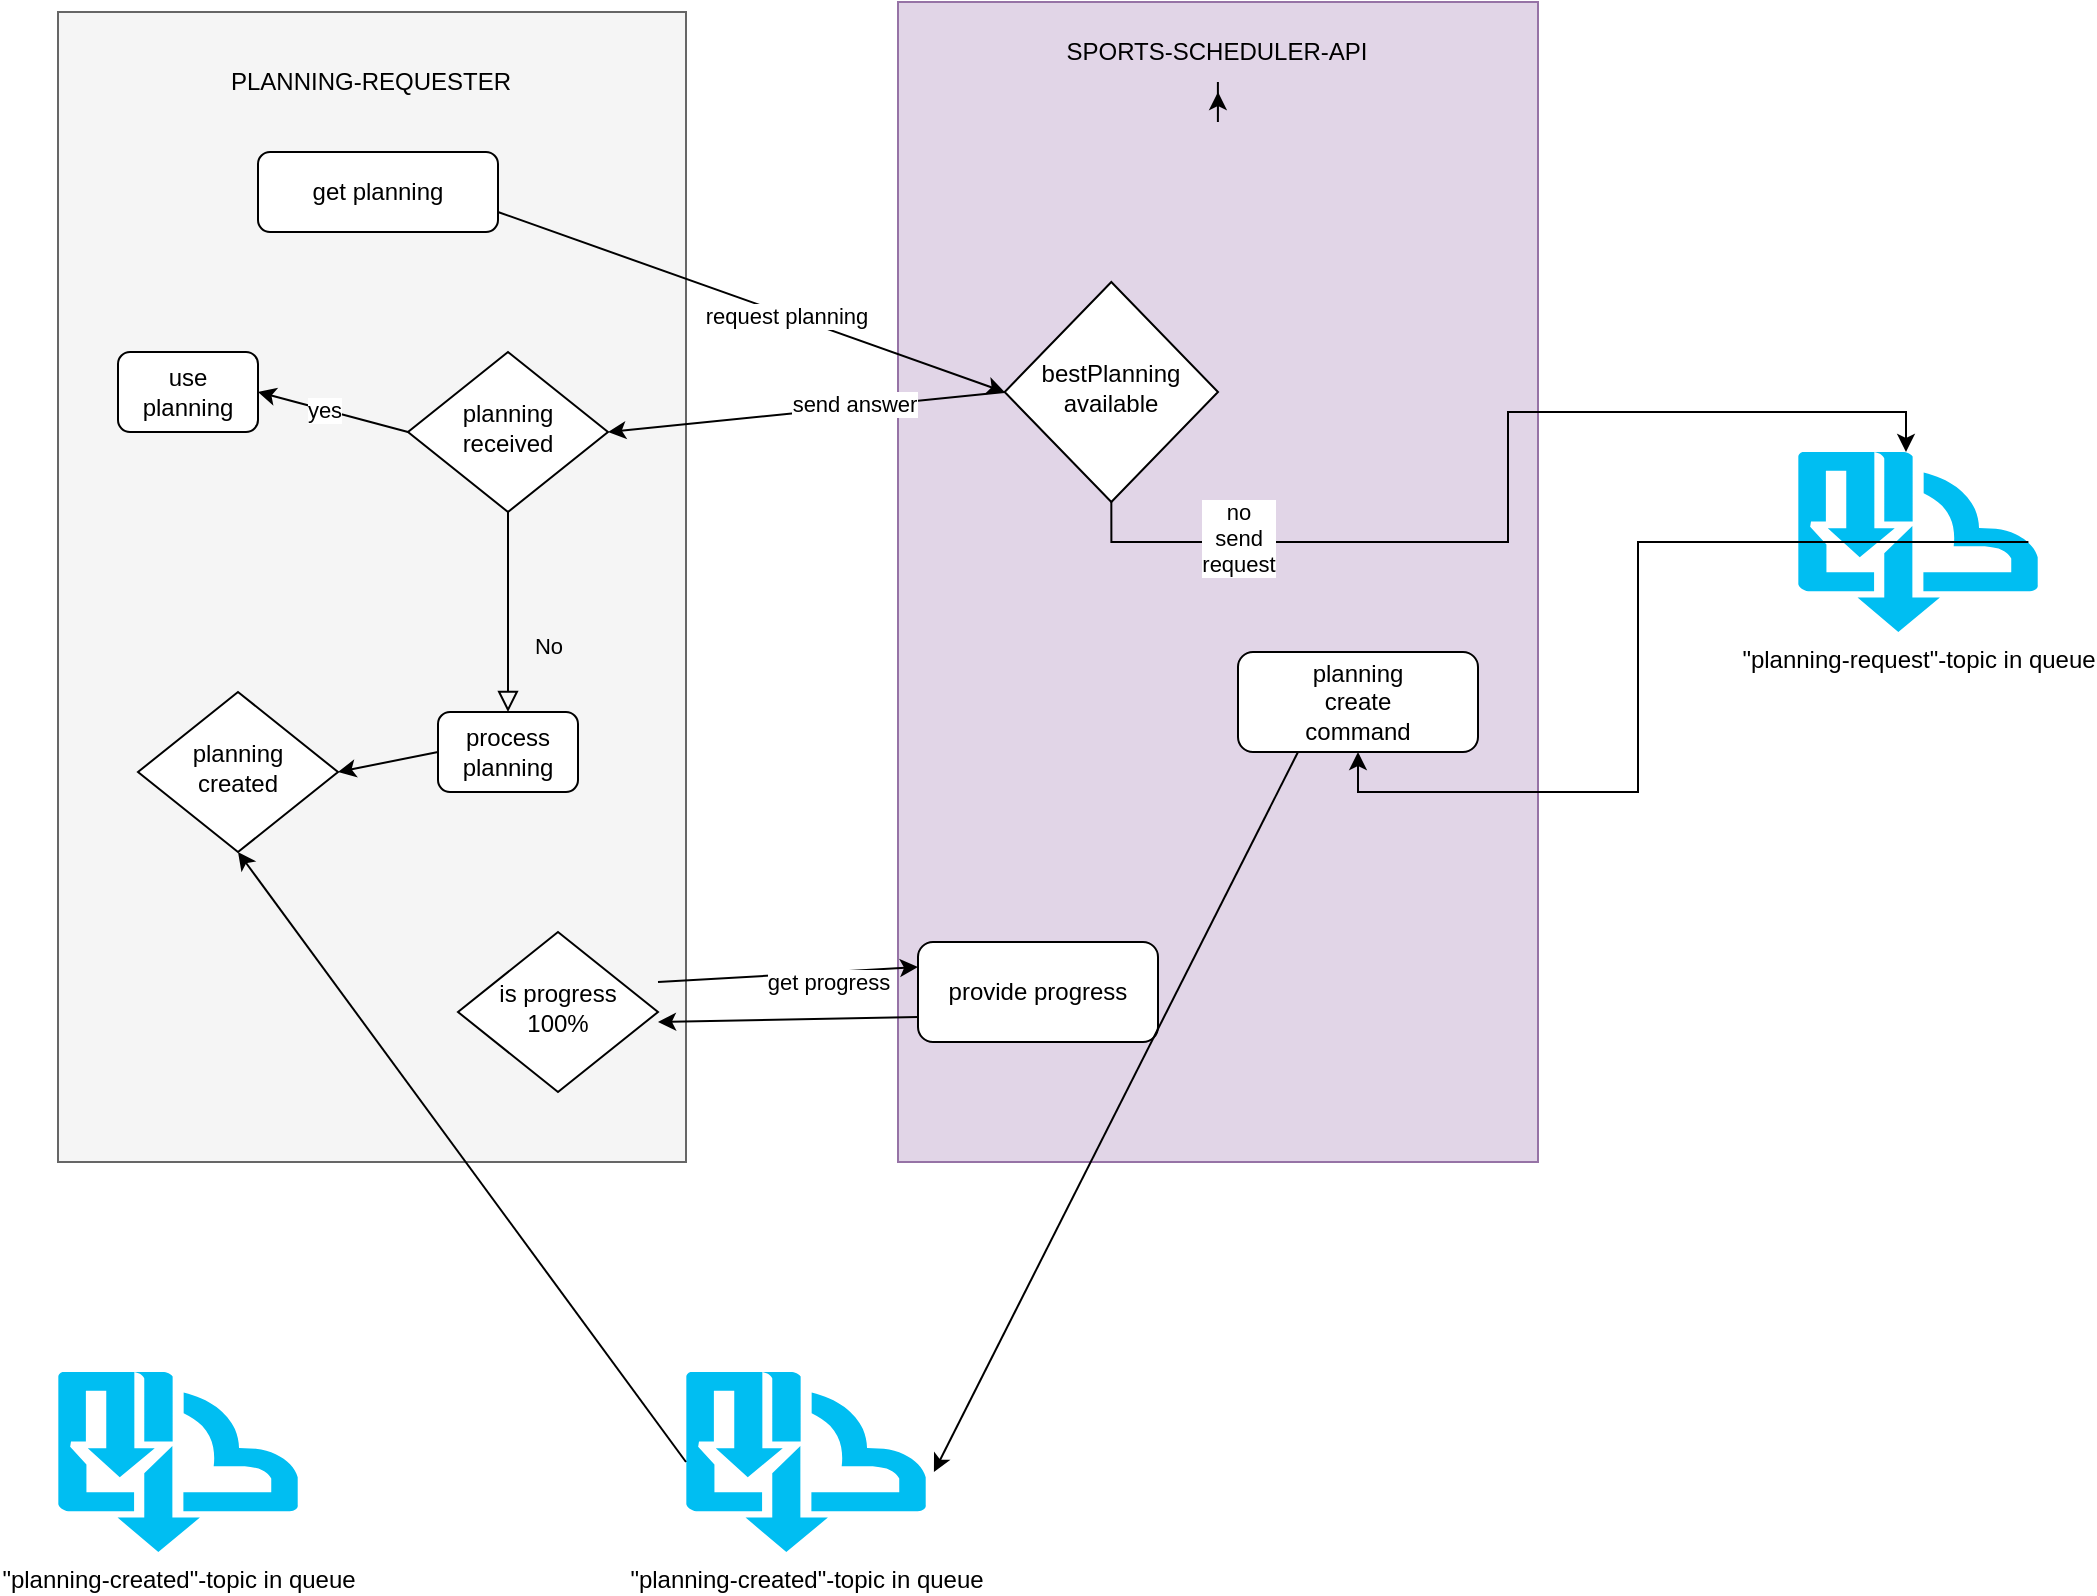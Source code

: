 <mxfile version="22.1.11" type="github">
  <diagram id="C5RBs43oDa-KdzZeNtuy" name="Page-1">
    <mxGraphModel dx="1373" dy="756" grid="1" gridSize="10" guides="1" tooltips="1" connect="1" arrows="1" fold="1" page="1" pageScale="1" pageWidth="827" pageHeight="1169" math="0" shadow="0">
      <root>
        <mxCell id="WIyWlLk6GJQsqaUBKTNV-0" />
        <mxCell id="WIyWlLk6GJQsqaUBKTNV-1" parent="WIyWlLk6GJQsqaUBKTNV-0" />
        <mxCell id="13oA7SEDSkNbHaSKGy5j-3" value="" style="group;fillColor=#f5f5f5;fontColor=#333333;strokeColor=#666666;" vertex="1" connectable="0" parent="WIyWlLk6GJQsqaUBKTNV-1">
          <mxGeometry x="40" y="30" width="314" height="575" as="geometry" />
        </mxCell>
        <mxCell id="WIyWlLk6GJQsqaUBKTNV-3" value="get planning" style="rounded=1;whiteSpace=wrap;html=1;fontSize=12;glass=0;strokeWidth=1;shadow=0;" parent="13oA7SEDSkNbHaSKGy5j-3" vertex="1">
          <mxGeometry x="100" y="70" width="120" height="40" as="geometry" />
        </mxCell>
        <mxCell id="WIyWlLk6GJQsqaUBKTNV-10" value="planning received" style="rhombus;whiteSpace=wrap;html=1;shadow=0;fontFamily=Helvetica;fontSize=12;align=center;strokeWidth=1;spacing=6;spacingTop=-4;" parent="13oA7SEDSkNbHaSKGy5j-3" vertex="1">
          <mxGeometry x="175" y="170" width="100" height="80" as="geometry" />
        </mxCell>
        <mxCell id="WIyWlLk6GJQsqaUBKTNV-8" value="No" style="rounded=0;html=1;jettySize=auto;orthogonalLoop=1;fontSize=11;endArrow=block;endFill=0;endSize=8;strokeWidth=1;shadow=0;labelBackgroundColor=none;edgeStyle=orthogonalEdgeStyle;entryX=0.5;entryY=0;entryDx=0;entryDy=0;" parent="13oA7SEDSkNbHaSKGy5j-3" source="WIyWlLk6GJQsqaUBKTNV-10" target="13oA7SEDSkNbHaSKGy5j-49" edge="1">
          <mxGeometry x="0.333" y="20" relative="1" as="geometry">
            <mxPoint as="offset" />
            <mxPoint x="240" y="350" as="targetPoint" />
          </mxGeometry>
        </mxCell>
        <mxCell id="13oA7SEDSkNbHaSKGy5j-9" value="PLANNING-REQUESTER" style="text;strokeColor=none;align=center;fillColor=none;html=1;verticalAlign=middle;whiteSpace=wrap;rounded=0;" vertex="1" parent="13oA7SEDSkNbHaSKGy5j-3">
          <mxGeometry x="65.33" y="20" width="183.34" height="30" as="geometry" />
        </mxCell>
        <mxCell id="13oA7SEDSkNbHaSKGy5j-42" value="is progress 100%" style="rhombus;whiteSpace=wrap;html=1;shadow=0;fontFamily=Helvetica;fontSize=12;align=center;strokeWidth=1;spacing=6;spacingTop=-4;" vertex="1" parent="13oA7SEDSkNbHaSKGy5j-3">
          <mxGeometry x="200" y="460" width="100" height="80" as="geometry" />
        </mxCell>
        <mxCell id="13oA7SEDSkNbHaSKGy5j-49" value="process planning" style="rounded=1;whiteSpace=wrap;html=1;fontSize=12;glass=0;strokeWidth=1;shadow=0;" vertex="1" parent="13oA7SEDSkNbHaSKGy5j-3">
          <mxGeometry x="190" y="350" width="70" height="40" as="geometry" />
        </mxCell>
        <mxCell id="13oA7SEDSkNbHaSKGy5j-51" value="planning&lt;br&gt;created" style="rhombus;whiteSpace=wrap;html=1;shadow=0;fontFamily=Helvetica;fontSize=12;align=center;strokeWidth=1;spacing=6;spacingTop=-4;" vertex="1" parent="13oA7SEDSkNbHaSKGy5j-3">
          <mxGeometry x="40" y="340" width="100" height="80" as="geometry" />
        </mxCell>
        <mxCell id="13oA7SEDSkNbHaSKGy5j-52" value="" style="endArrow=classic;html=1;rounded=0;entryX=1;entryY=0.5;entryDx=0;entryDy=0;exitX=0;exitY=0.5;exitDx=0;exitDy=0;" edge="1" parent="13oA7SEDSkNbHaSKGy5j-3" source="13oA7SEDSkNbHaSKGy5j-49" target="13oA7SEDSkNbHaSKGy5j-51">
          <mxGeometry width="50" height="50" relative="1" as="geometry">
            <mxPoint x="350" y="430" as="sourcePoint" />
            <mxPoint x="400" y="380" as="targetPoint" />
          </mxGeometry>
        </mxCell>
        <mxCell id="13oA7SEDSkNbHaSKGy5j-4" value="" style="group;fillColor=#e1d5e7;strokeColor=#9673a6;" vertex="1" connectable="0" parent="WIyWlLk6GJQsqaUBKTNV-1">
          <mxGeometry x="460" y="25" width="320" height="580" as="geometry" />
        </mxCell>
        <mxCell id="WIyWlLk6GJQsqaUBKTNV-6" value="bestPlanning available" style="rhombus;whiteSpace=wrap;html=1;shadow=0;fontFamily=Helvetica;fontSize=12;align=center;strokeWidth=1;spacing=6;spacingTop=-4;" parent="13oA7SEDSkNbHaSKGy5j-4" vertex="1">
          <mxGeometry x="53.33" y="140" width="106.67" height="110" as="geometry" />
        </mxCell>
        <mxCell id="13oA7SEDSkNbHaSKGy5j-1" value="planning&lt;br&gt;create&lt;br&gt;command" style="rounded=1;whiteSpace=wrap;html=1;fontSize=12;glass=0;strokeWidth=1;shadow=0;" vertex="1" parent="13oA7SEDSkNbHaSKGy5j-4">
          <mxGeometry x="170" y="325" width="120" height="50" as="geometry" />
        </mxCell>
        <mxCell id="13oA7SEDSkNbHaSKGy5j-8" style="edgeStyle=orthogonalEdgeStyle;rounded=0;orthogonalLoop=1;jettySize=auto;html=1;" edge="1" parent="13oA7SEDSkNbHaSKGy5j-4" source="13oA7SEDSkNbHaSKGy5j-7">
          <mxGeometry relative="1" as="geometry">
            <mxPoint x="160" y="45" as="targetPoint" />
          </mxGeometry>
        </mxCell>
        <mxCell id="13oA7SEDSkNbHaSKGy5j-7" value="SPORTS-SCHEDULER-API" style="text;strokeColor=none;align=center;fillColor=none;html=1;verticalAlign=middle;whiteSpace=wrap;rounded=0;" vertex="1" parent="13oA7SEDSkNbHaSKGy5j-4">
          <mxGeometry x="68.33" y="10" width="183.34" height="30" as="geometry" />
        </mxCell>
        <mxCell id="13oA7SEDSkNbHaSKGy5j-20" value="provide progress" style="rounded=1;whiteSpace=wrap;html=1;fontSize=12;glass=0;strokeWidth=1;shadow=0;" vertex="1" parent="13oA7SEDSkNbHaSKGy5j-4">
          <mxGeometry x="10" y="470" width="120" height="50" as="geometry" />
        </mxCell>
        <mxCell id="13oA7SEDSkNbHaSKGy5j-5" value="" style="endArrow=classic;html=1;rounded=0;exitX=1;exitY=0.75;exitDx=0;exitDy=0;entryX=0;entryY=0.5;entryDx=0;entryDy=0;" edge="1" parent="WIyWlLk6GJQsqaUBKTNV-1" source="WIyWlLk6GJQsqaUBKTNV-3" target="WIyWlLk6GJQsqaUBKTNV-6">
          <mxGeometry width="50" height="50" relative="1" as="geometry">
            <mxPoint x="390" y="410" as="sourcePoint" />
            <mxPoint x="570" y="220" as="targetPoint" />
          </mxGeometry>
        </mxCell>
        <mxCell id="13oA7SEDSkNbHaSKGy5j-10" value="request planning" style="edgeLabel;html=1;align=center;verticalAlign=middle;resizable=0;points=[];" vertex="1" connectable="0" parent="13oA7SEDSkNbHaSKGy5j-5">
          <mxGeometry x="0.139" y="-1" relative="1" as="geometry">
            <mxPoint as="offset" />
          </mxGeometry>
        </mxCell>
        <mxCell id="13oA7SEDSkNbHaSKGy5j-11" value="" style="endArrow=classic;html=1;rounded=0;entryX=1;entryY=0.5;entryDx=0;entryDy=0;exitX=0;exitY=0.5;exitDx=0;exitDy=0;" edge="1" parent="WIyWlLk6GJQsqaUBKTNV-1" source="WIyWlLk6GJQsqaUBKTNV-6" target="WIyWlLk6GJQsqaUBKTNV-10">
          <mxGeometry width="50" height="50" relative="1" as="geometry">
            <mxPoint x="390" y="410" as="sourcePoint" />
            <mxPoint x="440" y="360" as="targetPoint" />
          </mxGeometry>
        </mxCell>
        <mxCell id="13oA7SEDSkNbHaSKGy5j-12" value="send answer" style="edgeLabel;html=1;align=center;verticalAlign=middle;resizable=0;points=[];" vertex="1" connectable="0" parent="13oA7SEDSkNbHaSKGy5j-11">
          <mxGeometry x="-0.241" y="-2" relative="1" as="geometry">
            <mxPoint as="offset" />
          </mxGeometry>
        </mxCell>
        <mxCell id="13oA7SEDSkNbHaSKGy5j-21" value="" style="endArrow=classic;html=1;rounded=0;entryX=0;entryY=0.25;entryDx=0;entryDy=0;exitX=1;exitY=0.25;exitDx=0;exitDy=0;" edge="1" parent="WIyWlLk6GJQsqaUBKTNV-1" target="13oA7SEDSkNbHaSKGy5j-20">
          <mxGeometry width="50" height="50" relative="1" as="geometry">
            <mxPoint x="340" y="515" as="sourcePoint" />
            <mxPoint x="440" y="360" as="targetPoint" />
          </mxGeometry>
        </mxCell>
        <mxCell id="13oA7SEDSkNbHaSKGy5j-22" value="get progress" style="edgeLabel;html=1;align=center;verticalAlign=middle;resizable=0;points=[];" vertex="1" connectable="0" parent="13oA7SEDSkNbHaSKGy5j-21">
          <mxGeometry x="0.296" y="-5" relative="1" as="geometry">
            <mxPoint as="offset" />
          </mxGeometry>
        </mxCell>
        <mxCell id="13oA7SEDSkNbHaSKGy5j-23" value="" style="endArrow=classic;html=1;rounded=0;entryX=1;entryY=0.75;entryDx=0;entryDy=0;exitX=0;exitY=0.75;exitDx=0;exitDy=0;" edge="1" parent="WIyWlLk6GJQsqaUBKTNV-1" source="13oA7SEDSkNbHaSKGy5j-20">
          <mxGeometry width="50" height="50" relative="1" as="geometry">
            <mxPoint x="400" y="440" as="sourcePoint" />
            <mxPoint x="340" y="535" as="targetPoint" />
          </mxGeometry>
        </mxCell>
        <mxCell id="13oA7SEDSkNbHaSKGy5j-32" value="&quot;planning-request&quot;-topic in queue" style="verticalLabelPosition=bottom;html=1;verticalAlign=top;align=center;strokeColor=none;fillColor=#00BEF2;shape=mxgraph.azure.service_bus_topics_and_subscriptions;pointerEvents=1;" vertex="1" parent="WIyWlLk6GJQsqaUBKTNV-1">
          <mxGeometry x="910" y="250" width="120" height="90" as="geometry" />
        </mxCell>
        <mxCell id="13oA7SEDSkNbHaSKGy5j-6" style="edgeStyle=orthogonalEdgeStyle;rounded=0;orthogonalLoop=1;jettySize=auto;html=1;entryX=0.5;entryY=1;entryDx=0;entryDy=0;exitX=0.96;exitY=0.5;exitDx=0;exitDy=0;exitPerimeter=0;" edge="1" parent="WIyWlLk6GJQsqaUBKTNV-1" source="13oA7SEDSkNbHaSKGy5j-32" target="13oA7SEDSkNbHaSKGy5j-1">
          <mxGeometry relative="1" as="geometry">
            <mxPoint x="590" y="680" as="sourcePoint" />
          </mxGeometry>
        </mxCell>
        <mxCell id="13oA7SEDSkNbHaSKGy5j-33" value="" style="endArrow=classic;html=1;rounded=0;exitX=0;exitY=0.5;exitDx=0;exitDy=0;" edge="1" parent="WIyWlLk6GJQsqaUBKTNV-1" source="13oA7SEDSkNbHaSKGy5j-40">
          <mxGeometry width="50" height="50" relative="1" as="geometry">
            <mxPoint x="390" y="340" as="sourcePoint" />
            <mxPoint x="90" y="225" as="targetPoint" />
          </mxGeometry>
        </mxCell>
        <mxCell id="13oA7SEDSkNbHaSKGy5j-41" value="" style="endArrow=classic;html=1;rounded=0;exitX=0;exitY=0.5;exitDx=0;exitDy=0;entryX=1;entryY=0.5;entryDx=0;entryDy=0;" edge="1" parent="WIyWlLk6GJQsqaUBKTNV-1" source="WIyWlLk6GJQsqaUBKTNV-10" target="13oA7SEDSkNbHaSKGy5j-40">
          <mxGeometry width="50" height="50" relative="1" as="geometry">
            <mxPoint x="230" y="225" as="sourcePoint" />
            <mxPoint x="90" y="225" as="targetPoint" />
          </mxGeometry>
        </mxCell>
        <mxCell id="13oA7SEDSkNbHaSKGy5j-48" value="yes" style="edgeLabel;html=1;align=center;verticalAlign=middle;resizable=0;points=[];" vertex="1" connectable="0" parent="13oA7SEDSkNbHaSKGy5j-41">
          <mxGeometry x="0.134" relative="1" as="geometry">
            <mxPoint as="offset" />
          </mxGeometry>
        </mxCell>
        <mxCell id="13oA7SEDSkNbHaSKGy5j-40" value="use planning" style="rounded=1;whiteSpace=wrap;html=1;fontSize=12;glass=0;strokeWidth=1;shadow=0;" vertex="1" parent="WIyWlLk6GJQsqaUBKTNV-1">
          <mxGeometry x="70" y="200" width="70" height="40" as="geometry" />
        </mxCell>
        <mxCell id="13oA7SEDSkNbHaSKGy5j-43" value="&quot;planning-created&quot;-topic in queue" style="verticalLabelPosition=bottom;html=1;verticalAlign=top;align=center;strokeColor=none;fillColor=#00BEF2;shape=mxgraph.azure.service_bus_topics_and_subscriptions;pointerEvents=1;" vertex="1" parent="WIyWlLk6GJQsqaUBKTNV-1">
          <mxGeometry x="354" y="710" width="120" height="90" as="geometry" />
        </mxCell>
        <mxCell id="13oA7SEDSkNbHaSKGy5j-46" value="" style="edgeStyle=orthogonalEdgeStyle;rounded=0;orthogonalLoop=1;jettySize=auto;html=1;exitX=0.5;exitY=1;exitDx=0;exitDy=0;entryX=0.45;entryY=0;entryDx=0;entryDy=0;entryPerimeter=0;" edge="1" parent="WIyWlLk6GJQsqaUBKTNV-1" source="WIyWlLk6GJQsqaUBKTNV-6" target="13oA7SEDSkNbHaSKGy5j-32">
          <mxGeometry relative="1" as="geometry">
            <mxPoint x="630" y="370" as="targetPoint" />
          </mxGeometry>
        </mxCell>
        <mxCell id="13oA7SEDSkNbHaSKGy5j-47" value="no&lt;br&gt;send&lt;br&gt;request" style="edgeLabel;html=1;align=center;verticalAlign=middle;resizable=0;points=[];" vertex="1" connectable="0" parent="13oA7SEDSkNbHaSKGy5j-46">
          <mxGeometry x="-0.668" y="2" relative="1" as="geometry">
            <mxPoint as="offset" />
          </mxGeometry>
        </mxCell>
        <mxCell id="13oA7SEDSkNbHaSKGy5j-50" value="" style="endArrow=classic;html=1;rounded=0;entryX=0.5;entryY=1;entryDx=0;entryDy=0;exitX=0;exitY=0.5;exitDx=0;exitDy=0;exitPerimeter=0;" edge="1" parent="WIyWlLk6GJQsqaUBKTNV-1" source="13oA7SEDSkNbHaSKGy5j-43" target="13oA7SEDSkNbHaSKGy5j-51">
          <mxGeometry width="50" height="50" relative="1" as="geometry">
            <mxPoint x="390" y="460" as="sourcePoint" />
            <mxPoint x="440" y="410" as="targetPoint" />
          </mxGeometry>
        </mxCell>
        <mxCell id="13oA7SEDSkNbHaSKGy5j-53" value="" style="endArrow=classic;html=1;rounded=0;entryX=1.033;entryY=0.556;entryDx=0;entryDy=0;entryPerimeter=0;exitX=0.25;exitY=1;exitDx=0;exitDy=0;" edge="1" parent="WIyWlLk6GJQsqaUBKTNV-1" source="13oA7SEDSkNbHaSKGy5j-1" target="13oA7SEDSkNbHaSKGy5j-43">
          <mxGeometry width="50" height="50" relative="1" as="geometry">
            <mxPoint x="390" y="580" as="sourcePoint" />
            <mxPoint x="440" y="530" as="targetPoint" />
          </mxGeometry>
        </mxCell>
        <mxCell id="13oA7SEDSkNbHaSKGy5j-54" value="&quot;planning-created&quot;-topic in queue" style="verticalLabelPosition=bottom;html=1;verticalAlign=top;align=center;strokeColor=none;fillColor=#00BEF2;shape=mxgraph.azure.service_bus_topics_and_subscriptions;pointerEvents=1;" vertex="1" parent="WIyWlLk6GJQsqaUBKTNV-1">
          <mxGeometry x="40" y="710" width="120" height="90" as="geometry" />
        </mxCell>
      </root>
    </mxGraphModel>
  </diagram>
</mxfile>
